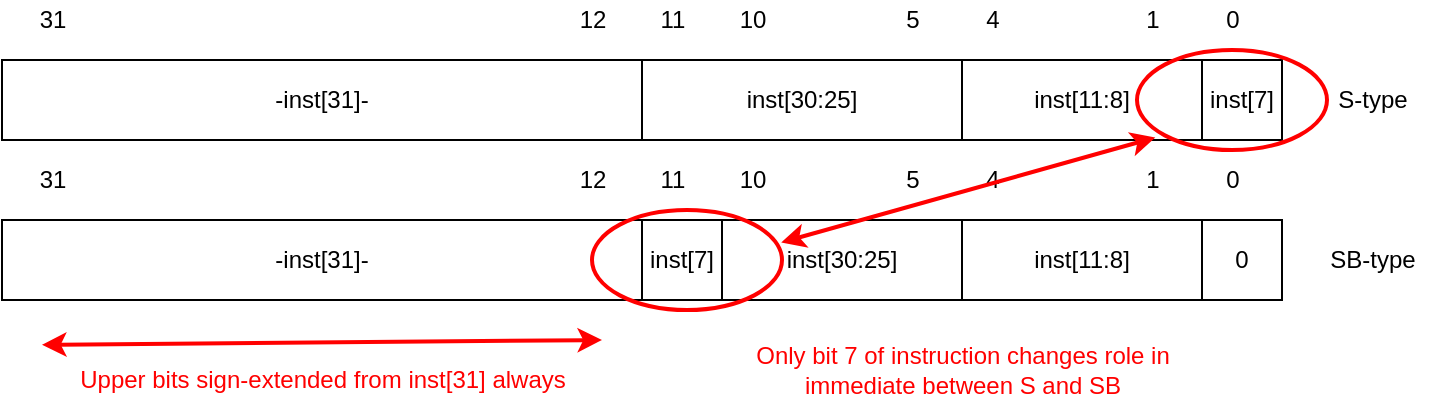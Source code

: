 <mxfile version="18.1.3" type="github">
  <diagram id="TvCkTEDYN2F7qhGIqL23" name="第 1 页">
    <mxGraphModel dx="1038" dy="578" grid="1" gridSize="10" guides="1" tooltips="1" connect="1" arrows="1" fold="1" page="1" pageScale="1" pageWidth="980" pageHeight="1390" math="0" shadow="0">
      <root>
        <mxCell id="0" />
        <mxCell id="1" parent="0" />
        <mxCell id="l-FKsTgpFrVWuCATP-wc-2" value="31" style="text;html=1;align=center;verticalAlign=middle;resizable=0;points=[];autosize=1;strokeColor=none;fillColor=none;" vertex="1" parent="1">
          <mxGeometry x="90" y="210" width="30" height="20" as="geometry" />
        </mxCell>
        <mxCell id="l-FKsTgpFrVWuCATP-wc-3" value="12" style="text;html=1;align=center;verticalAlign=middle;resizable=0;points=[];autosize=1;strokeColor=none;fillColor=none;" vertex="1" parent="1">
          <mxGeometry x="360" y="210" width="30" height="20" as="geometry" />
        </mxCell>
        <mxCell id="l-FKsTgpFrVWuCATP-wc-4" value="11" style="text;html=1;align=center;verticalAlign=middle;resizable=0;points=[];autosize=1;strokeColor=none;fillColor=none;" vertex="1" parent="1">
          <mxGeometry x="400" y="210" width="30" height="20" as="geometry" />
        </mxCell>
        <mxCell id="l-FKsTgpFrVWuCATP-wc-5" value="10" style="text;html=1;align=center;verticalAlign=middle;resizable=0;points=[];autosize=1;strokeColor=none;fillColor=none;" vertex="1" parent="1">
          <mxGeometry x="440" y="210" width="30" height="20" as="geometry" />
        </mxCell>
        <mxCell id="l-FKsTgpFrVWuCATP-wc-6" value="5" style="text;html=1;align=center;verticalAlign=middle;resizable=0;points=[];autosize=1;strokeColor=none;fillColor=none;" vertex="1" parent="1">
          <mxGeometry x="525" y="210" width="20" height="20" as="geometry" />
        </mxCell>
        <mxCell id="l-FKsTgpFrVWuCATP-wc-7" value="4" style="text;html=1;align=center;verticalAlign=middle;resizable=0;points=[];autosize=1;strokeColor=none;fillColor=none;" vertex="1" parent="1">
          <mxGeometry x="565" y="210" width="20" height="20" as="geometry" />
        </mxCell>
        <mxCell id="l-FKsTgpFrVWuCATP-wc-8" value="1" style="text;html=1;align=center;verticalAlign=middle;resizable=0;points=[];autosize=1;strokeColor=none;fillColor=none;" vertex="1" parent="1">
          <mxGeometry x="645" y="210" width="20" height="20" as="geometry" />
        </mxCell>
        <mxCell id="l-FKsTgpFrVWuCATP-wc-9" value="0" style="text;html=1;align=center;verticalAlign=middle;resizable=0;points=[];autosize=1;strokeColor=none;fillColor=none;" vertex="1" parent="1">
          <mxGeometry x="685" y="210" width="20" height="20" as="geometry" />
        </mxCell>
        <mxCell id="l-FKsTgpFrVWuCATP-wc-17" value="" style="shape=table;startSize=0;container=1;collapsible=0;childLayout=tableLayout;" vertex="1" parent="1">
          <mxGeometry x="80" y="240" width="640" height="40" as="geometry" />
        </mxCell>
        <mxCell id="l-FKsTgpFrVWuCATP-wc-18" value="" style="shape=tableRow;horizontal=0;startSize=0;swimlaneHead=0;swimlaneBody=0;top=0;left=0;bottom=0;right=0;collapsible=0;dropTarget=0;fillColor=none;points=[[0,0.5],[1,0.5]];portConstraint=eastwest;" vertex="1" parent="l-FKsTgpFrVWuCATP-wc-17">
          <mxGeometry width="640" height="40" as="geometry" />
        </mxCell>
        <mxCell id="l-FKsTgpFrVWuCATP-wc-19" value="-inst[31]-" style="shape=partialRectangle;html=1;whiteSpace=wrap;connectable=0;overflow=hidden;fillColor=none;top=0;left=0;bottom=0;right=0;pointerEvents=1;" vertex="1" parent="l-FKsTgpFrVWuCATP-wc-18">
          <mxGeometry width="320" height="40" as="geometry">
            <mxRectangle width="320" height="40" as="alternateBounds" />
          </mxGeometry>
        </mxCell>
        <mxCell id="l-FKsTgpFrVWuCATP-wc-20" value="inst[7]" style="shape=partialRectangle;html=1;whiteSpace=wrap;connectable=0;overflow=hidden;fillColor=none;top=0;left=0;bottom=0;right=0;pointerEvents=1;" vertex="1" parent="l-FKsTgpFrVWuCATP-wc-18">
          <mxGeometry x="320" width="40" height="40" as="geometry">
            <mxRectangle width="40" height="40" as="alternateBounds" />
          </mxGeometry>
        </mxCell>
        <mxCell id="l-FKsTgpFrVWuCATP-wc-21" value="inst[30:25]" style="shape=partialRectangle;html=1;whiteSpace=wrap;connectable=0;overflow=hidden;fillColor=none;top=0;left=0;bottom=0;right=0;pointerEvents=1;" vertex="1" parent="l-FKsTgpFrVWuCATP-wc-18">
          <mxGeometry x="360" width="120" height="40" as="geometry">
            <mxRectangle width="120" height="40" as="alternateBounds" />
          </mxGeometry>
        </mxCell>
        <mxCell id="l-FKsTgpFrVWuCATP-wc-22" value="inst[11:8]" style="shape=partialRectangle;html=1;whiteSpace=wrap;connectable=0;overflow=hidden;fillColor=none;top=0;left=0;bottom=0;right=0;pointerEvents=1;" vertex="1" parent="l-FKsTgpFrVWuCATP-wc-18">
          <mxGeometry x="480" width="120" height="40" as="geometry">
            <mxRectangle width="120" height="40" as="alternateBounds" />
          </mxGeometry>
        </mxCell>
        <mxCell id="l-FKsTgpFrVWuCATP-wc-23" value="0" style="shape=partialRectangle;html=1;whiteSpace=wrap;connectable=0;overflow=hidden;fillColor=none;top=0;left=0;bottom=0;right=0;pointerEvents=1;" vertex="1" parent="l-FKsTgpFrVWuCATP-wc-18">
          <mxGeometry x="600" width="40" height="40" as="geometry">
            <mxRectangle width="40" height="40" as="alternateBounds" />
          </mxGeometry>
        </mxCell>
        <mxCell id="l-FKsTgpFrVWuCATP-wc-24" value="31" style="text;html=1;align=center;verticalAlign=middle;resizable=0;points=[];autosize=1;strokeColor=none;fillColor=none;" vertex="1" parent="1">
          <mxGeometry x="90" y="130" width="30" height="20" as="geometry" />
        </mxCell>
        <mxCell id="l-FKsTgpFrVWuCATP-wc-25" value="12" style="text;html=1;align=center;verticalAlign=middle;resizable=0;points=[];autosize=1;strokeColor=none;fillColor=none;" vertex="1" parent="1">
          <mxGeometry x="360" y="130" width="30" height="20" as="geometry" />
        </mxCell>
        <mxCell id="l-FKsTgpFrVWuCATP-wc-26" value="11" style="text;html=1;align=center;verticalAlign=middle;resizable=0;points=[];autosize=1;strokeColor=none;fillColor=none;" vertex="1" parent="1">
          <mxGeometry x="400" y="130" width="30" height="20" as="geometry" />
        </mxCell>
        <mxCell id="l-FKsTgpFrVWuCATP-wc-27" value="10" style="text;html=1;align=center;verticalAlign=middle;resizable=0;points=[];autosize=1;strokeColor=none;fillColor=none;" vertex="1" parent="1">
          <mxGeometry x="440" y="130" width="30" height="20" as="geometry" />
        </mxCell>
        <mxCell id="l-FKsTgpFrVWuCATP-wc-28" value="5" style="text;html=1;align=center;verticalAlign=middle;resizable=0;points=[];autosize=1;strokeColor=none;fillColor=none;" vertex="1" parent="1">
          <mxGeometry x="525" y="130" width="20" height="20" as="geometry" />
        </mxCell>
        <mxCell id="l-FKsTgpFrVWuCATP-wc-29" value="4" style="text;html=1;align=center;verticalAlign=middle;resizable=0;points=[];autosize=1;strokeColor=none;fillColor=none;" vertex="1" parent="1">
          <mxGeometry x="565" y="130" width="20" height="20" as="geometry" />
        </mxCell>
        <mxCell id="l-FKsTgpFrVWuCATP-wc-30" value="1" style="text;html=1;align=center;verticalAlign=middle;resizable=0;points=[];autosize=1;strokeColor=none;fillColor=none;" vertex="1" parent="1">
          <mxGeometry x="645" y="130" width="20" height="20" as="geometry" />
        </mxCell>
        <mxCell id="l-FKsTgpFrVWuCATP-wc-31" value="0" style="text;html=1;align=center;verticalAlign=middle;resizable=0;points=[];autosize=1;strokeColor=none;fillColor=none;" vertex="1" parent="1">
          <mxGeometry x="685" y="130" width="20" height="20" as="geometry" />
        </mxCell>
        <mxCell id="l-FKsTgpFrVWuCATP-wc-32" value="" style="shape=table;startSize=0;container=1;collapsible=0;childLayout=tableLayout;" vertex="1" parent="1">
          <mxGeometry x="80" y="160" width="640" height="40" as="geometry" />
        </mxCell>
        <mxCell id="l-FKsTgpFrVWuCATP-wc-33" value="" style="shape=tableRow;horizontal=0;startSize=0;swimlaneHead=0;swimlaneBody=0;top=0;left=0;bottom=0;right=0;collapsible=0;dropTarget=0;fillColor=none;points=[[0,0.5],[1,0.5]];portConstraint=eastwest;" vertex="1" parent="l-FKsTgpFrVWuCATP-wc-32">
          <mxGeometry width="640" height="40" as="geometry" />
        </mxCell>
        <mxCell id="l-FKsTgpFrVWuCATP-wc-35" value="&lt;span style=&quot;&quot;&gt;-inst[31]-&lt;/span&gt;" style="shape=partialRectangle;html=1;whiteSpace=wrap;connectable=0;overflow=hidden;fillColor=none;top=0;left=0;bottom=0;right=0;pointerEvents=1;" vertex="1" parent="l-FKsTgpFrVWuCATP-wc-33">
          <mxGeometry width="320" height="40" as="geometry">
            <mxRectangle width="320" height="40" as="alternateBounds" />
          </mxGeometry>
        </mxCell>
        <mxCell id="l-FKsTgpFrVWuCATP-wc-36" value="inst[30:25]" style="shape=partialRectangle;html=1;whiteSpace=wrap;connectable=0;overflow=hidden;fillColor=none;top=0;left=0;bottom=0;right=0;pointerEvents=1;" vertex="1" parent="l-FKsTgpFrVWuCATP-wc-33">
          <mxGeometry x="320" width="160" height="40" as="geometry">
            <mxRectangle width="160" height="40" as="alternateBounds" />
          </mxGeometry>
        </mxCell>
        <mxCell id="l-FKsTgpFrVWuCATP-wc-37" value="inst[11:8]" style="shape=partialRectangle;html=1;whiteSpace=wrap;connectable=0;overflow=hidden;fillColor=none;top=0;left=0;bottom=0;right=0;pointerEvents=1;" vertex="1" parent="l-FKsTgpFrVWuCATP-wc-33">
          <mxGeometry x="480" width="120" height="40" as="geometry">
            <mxRectangle width="120" height="40" as="alternateBounds" />
          </mxGeometry>
        </mxCell>
        <mxCell id="l-FKsTgpFrVWuCATP-wc-38" value="inst[7]" style="shape=partialRectangle;html=1;whiteSpace=wrap;connectable=0;overflow=hidden;fillColor=none;top=0;left=0;bottom=0;right=0;pointerEvents=1;" vertex="1" parent="l-FKsTgpFrVWuCATP-wc-33">
          <mxGeometry x="600" width="40" height="40" as="geometry">
            <mxRectangle width="40" height="40" as="alternateBounds" />
          </mxGeometry>
        </mxCell>
        <mxCell id="l-FKsTgpFrVWuCATP-wc-40" value="S-type" style="text;html=1;align=center;verticalAlign=middle;resizable=0;points=[];autosize=1;strokeColor=none;fillColor=none;" vertex="1" parent="1">
          <mxGeometry x="740" y="170" width="50" height="20" as="geometry" />
        </mxCell>
        <mxCell id="l-FKsTgpFrVWuCATP-wc-41" value="SB-type" style="text;html=1;align=center;verticalAlign=middle;resizable=0;points=[];autosize=1;strokeColor=none;fillColor=none;" vertex="1" parent="1">
          <mxGeometry x="735" y="250" width="60" height="20" as="geometry" />
        </mxCell>
        <mxCell id="l-FKsTgpFrVWuCATP-wc-42" value="" style="ellipse;whiteSpace=wrap;html=1;fillColor=none;strokeColor=#FF0000;strokeWidth=2;" vertex="1" parent="1">
          <mxGeometry x="647.5" y="155" width="95" height="50" as="geometry" />
        </mxCell>
        <mxCell id="l-FKsTgpFrVWuCATP-wc-43" value="" style="ellipse;whiteSpace=wrap;html=1;fillColor=none;strokeColor=#FF0000;strokeWidth=2;" vertex="1" parent="1">
          <mxGeometry x="375" y="235" width="95" height="50" as="geometry" />
        </mxCell>
        <mxCell id="l-FKsTgpFrVWuCATP-wc-44" value="" style="endArrow=classic;startArrow=classic;html=1;rounded=0;strokeColor=#FF0000;strokeWidth=2;entryX=0.901;entryY=0.97;entryDx=0;entryDy=0;entryPerimeter=0;exitX=0.996;exitY=0.324;exitDx=0;exitDy=0;exitPerimeter=0;" edge="1" parent="1" source="l-FKsTgpFrVWuCATP-wc-43" target="l-FKsTgpFrVWuCATP-wc-33">
          <mxGeometry width="50" height="50" relative="1" as="geometry">
            <mxPoint x="460" y="410" as="sourcePoint" />
            <mxPoint x="510" y="360" as="targetPoint" />
          </mxGeometry>
        </mxCell>
        <mxCell id="l-FKsTgpFrVWuCATP-wc-45" value="" style="endArrow=classic;startArrow=classic;html=1;rounded=0;strokeColor=#FF0000;strokeWidth=2;exitX=0.996;exitY=0.324;exitDx=0;exitDy=0;exitPerimeter=0;" edge="1" parent="1">
          <mxGeometry width="50" height="50" relative="1" as="geometry">
            <mxPoint x="100.0" y="302.4" as="sourcePoint" />
            <mxPoint x="380" y="300" as="targetPoint" />
          </mxGeometry>
        </mxCell>
        <mxCell id="l-FKsTgpFrVWuCATP-wc-46" value="&lt;font color=&quot;#ff0000&quot;&gt;Upper bits sign-extended from inst[31] always&lt;/font&gt;" style="text;html=1;align=center;verticalAlign=middle;resizable=0;points=[];autosize=1;strokeColor=none;fillColor=none;" vertex="1" parent="1">
          <mxGeometry x="110" y="310" width="260" height="20" as="geometry" />
        </mxCell>
        <mxCell id="l-FKsTgpFrVWuCATP-wc-47" value="Only bit 7 of instruction changes role in &lt;br&gt;immediate between S and SB" style="text;html=1;align=center;verticalAlign=middle;resizable=0;points=[];autosize=1;strokeColor=none;fillColor=none;fontColor=#FF0000;" vertex="1" parent="1">
          <mxGeometry x="450" y="300" width="220" height="30" as="geometry" />
        </mxCell>
      </root>
    </mxGraphModel>
  </diagram>
</mxfile>
